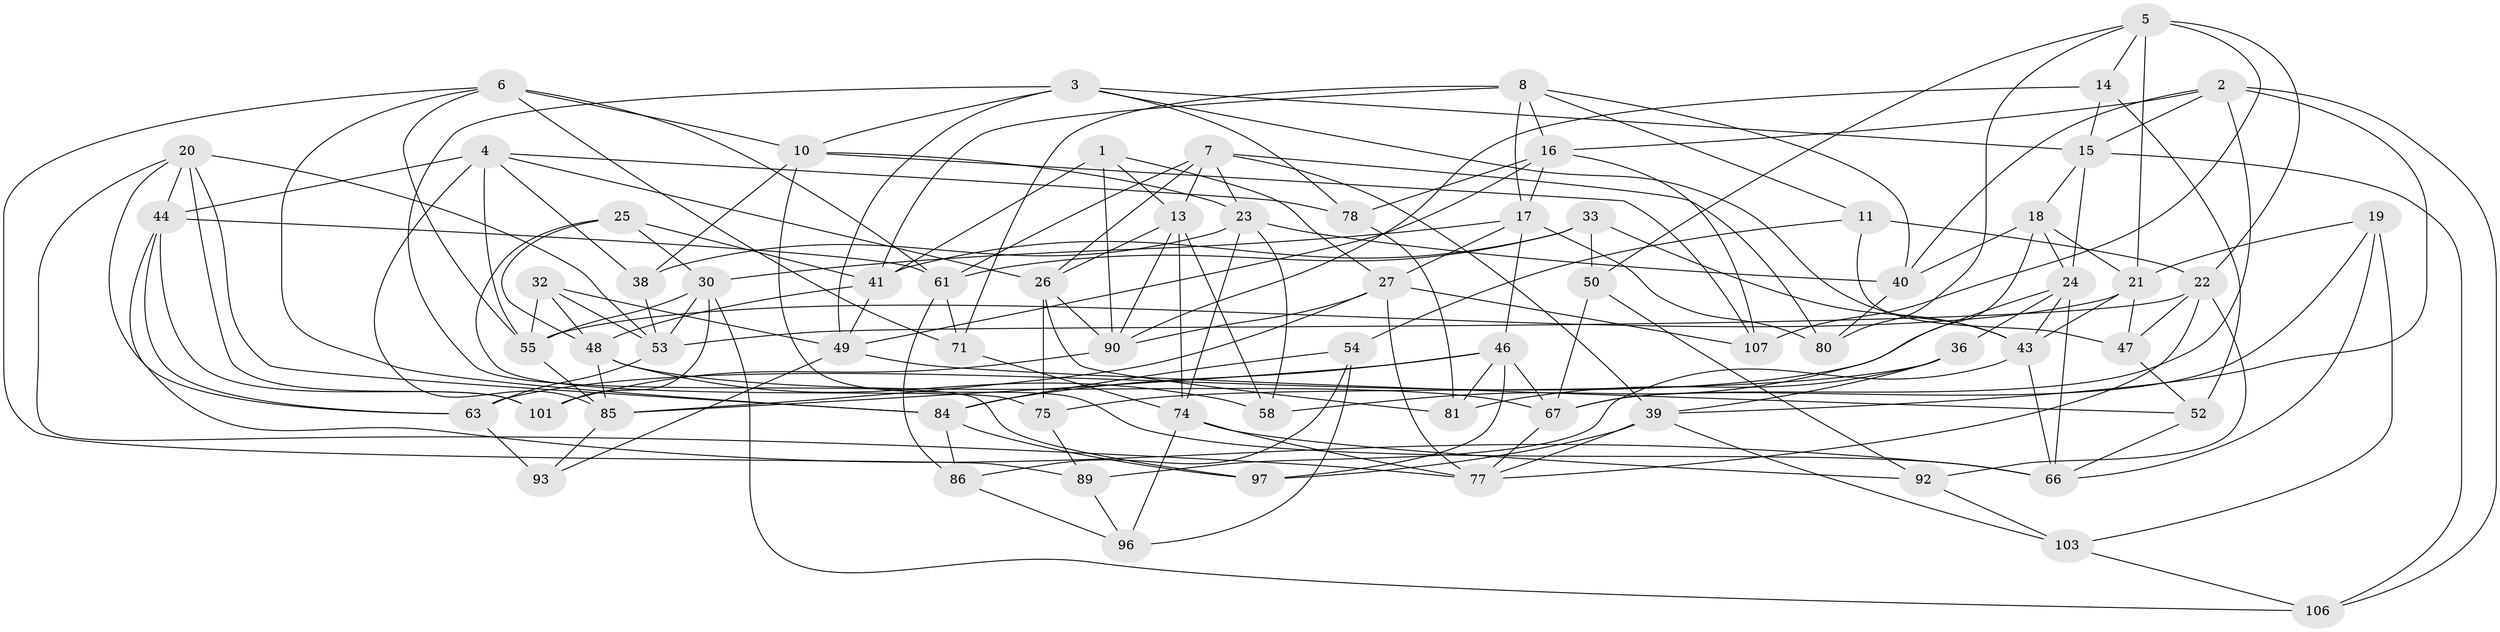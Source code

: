 // Generated by graph-tools (version 1.1) at 2025/24/03/03/25 07:24:28]
// undirected, 69 vertices, 176 edges
graph export_dot {
graph [start="1"]
  node [color=gray90,style=filled];
  1;
  2 [super="+9"];
  3 [super="+68"];
  4 [super="+37"];
  5 [super="+88"];
  6 [super="+35"];
  7 [super="+65"];
  8 [super="+42"];
  10 [super="+12"];
  11;
  13 [super="+45"];
  14;
  15 [super="+31"];
  16 [super="+29"];
  17 [super="+82"];
  18 [super="+109"];
  19;
  20 [super="+57"];
  21 [super="+87"];
  22 [super="+104"];
  23 [super="+94"];
  24 [super="+56"];
  25;
  26 [super="+28"];
  27 [super="+95"];
  30 [super="+34"];
  32;
  33;
  36;
  38;
  39 [super="+60"];
  40 [super="+98"];
  41 [super="+59"];
  43 [super="+69"];
  44 [super="+105"];
  46 [super="+51"];
  47;
  48 [super="+62"];
  49 [super="+91"];
  50;
  52;
  53 [super="+72"];
  54;
  55 [super="+83"];
  58;
  61 [super="+64"];
  63 [super="+73"];
  66 [super="+79"];
  67 [super="+70"];
  71;
  74 [super="+76"];
  75;
  77 [super="+102"];
  78;
  80;
  81;
  84 [super="+108"];
  85 [super="+99"];
  86;
  89;
  90 [super="+100"];
  92;
  93;
  96;
  97;
  101;
  103;
  106;
  107;
  1 -- 13;
  1 -- 27;
  1 -- 90;
  1 -- 41;
  2 -- 16;
  2 -- 40;
  2 -- 106;
  2 -- 39;
  2 -- 67;
  2 -- 15;
  3 -- 97;
  3 -- 78;
  3 -- 43;
  3 -- 49;
  3 -- 10;
  3 -- 15;
  4 -- 38;
  4 -- 78;
  4 -- 85;
  4 -- 26;
  4 -- 44;
  4 -- 55;
  5 -- 14;
  5 -- 80;
  5 -- 107;
  5 -- 50;
  5 -- 22;
  5 -- 21;
  6 -- 61;
  6 -- 55;
  6 -- 89;
  6 -- 84;
  6 -- 71;
  6 -- 10;
  7 -- 39;
  7 -- 13;
  7 -- 23;
  7 -- 80;
  7 -- 26;
  7 -- 61;
  8 -- 11;
  8 -- 71;
  8 -- 40;
  8 -- 41;
  8 -- 17;
  8 -- 16;
  10 -- 66;
  10 -- 107;
  10 -- 23;
  10 -- 38;
  11 -- 47;
  11 -- 54;
  11 -- 22;
  13 -- 90;
  13 -- 58;
  13 -- 26;
  13 -- 74;
  14 -- 15;
  14 -- 52;
  14 -- 90;
  15 -- 24;
  15 -- 106;
  15 -- 18;
  16 -- 17;
  16 -- 78;
  16 -- 49;
  16 -- 107;
  17 -- 30;
  17 -- 80;
  17 -- 27;
  17 -- 46;
  18 -- 40 [weight=2];
  18 -- 24;
  18 -- 58;
  18 -- 21;
  19 -- 103;
  19 -- 67;
  19 -- 66;
  19 -- 21;
  20 -- 101;
  20 -- 63;
  20 -- 53;
  20 -- 44;
  20 -- 77;
  20 -- 84;
  21 -- 43;
  21 -- 47;
  21 -- 55;
  22 -- 92;
  22 -- 53;
  22 -- 47;
  22 -- 77;
  23 -- 74;
  23 -- 58;
  23 -- 40;
  23 -- 38;
  24 -- 66;
  24 -- 43;
  24 -- 36;
  24 -- 63;
  25 -- 75;
  25 -- 30;
  25 -- 48;
  25 -- 41;
  26 -- 81;
  26 -- 75;
  26 -- 90;
  27 -- 85;
  27 -- 107;
  27 -- 90;
  27 -- 77;
  30 -- 55;
  30 -- 106;
  30 -- 101;
  30 -- 53;
  32 -- 53;
  32 -- 48;
  32 -- 49;
  32 -- 55;
  33 -- 43;
  33 -- 41;
  33 -- 50;
  33 -- 61;
  36 -- 81;
  36 -- 75;
  36 -- 39;
  38 -- 53;
  39 -- 103;
  39 -- 97;
  39 -- 77;
  40 -- 80;
  41 -- 48;
  41 -- 49;
  43 -- 66;
  43 -- 89;
  44 -- 101;
  44 -- 61;
  44 -- 66;
  44 -- 63;
  46 -- 97;
  46 -- 67;
  46 -- 81;
  46 -- 84;
  46 -- 85;
  47 -- 52;
  48 -- 58;
  48 -- 67;
  48 -- 85;
  49 -- 52;
  49 -- 93;
  50 -- 92;
  50 -- 67;
  52 -- 66;
  53 -- 63;
  54 -- 86;
  54 -- 96;
  54 -- 84;
  55 -- 85;
  61 -- 71;
  61 -- 86;
  63 -- 93 [weight=2];
  67 -- 77;
  71 -- 74;
  74 -- 77;
  74 -- 96;
  74 -- 92;
  75 -- 89;
  78 -- 81;
  84 -- 97;
  84 -- 86;
  85 -- 93;
  86 -- 96;
  89 -- 96;
  90 -- 101;
  92 -- 103;
  103 -- 106;
}
